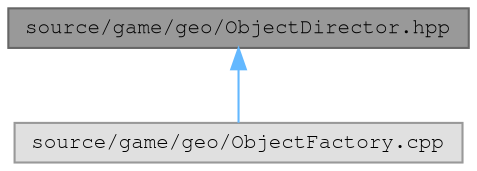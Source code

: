 digraph "source/game/geo/ObjectDirector.hpp"
{
 // LATEX_PDF_SIZE
  bgcolor="transparent";
  edge [fontname=FreeMono,fontsize=10,labelfontname=FreeMono,labelfontsize=10];
  node [fontname=FreeMono,fontsize=10,shape=box,height=0.2,width=0.4];
  Node1 [label="source/game/geo/ObjectDirector.hpp",height=0.2,width=0.4,color="gray40", fillcolor="grey60", style="filled", fontcolor="black",tooltip="Manages the objects and related tables!"];
  Node1 -> Node2 [dir="back",color="steelblue1",style="solid"];
  Node2 [label="source/game/geo/ObjectFactory.cpp",height=0.2,width=0.4,color="grey60", fillcolor="#E0E0E0", style="filled",tooltip=" "];
}
